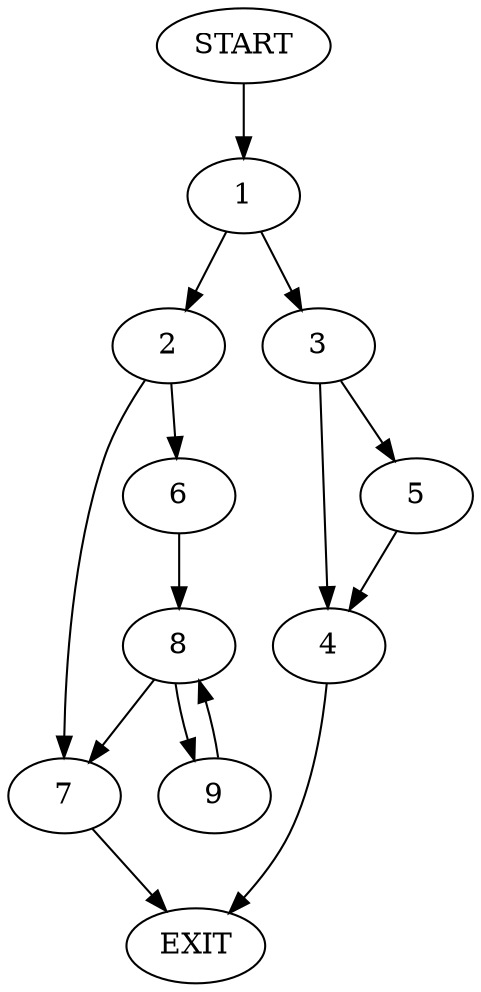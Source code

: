 digraph {
0 [label="START"]
10 [label="EXIT"]
0 -> 1
1 -> 2
1 -> 3
3 -> 4
3 -> 5
2 -> 6
2 -> 7
4 -> 10
5 -> 4
7 -> 10
6 -> 8
8 -> 7
8 -> 9
9 -> 8
}
